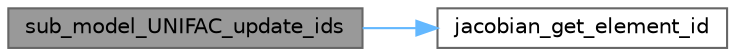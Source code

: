 digraph "sub_model_UNIFAC_update_ids"
{
 // LATEX_PDF_SIZE
  bgcolor="transparent";
  edge [fontname=Helvetica,fontsize=10,labelfontname=Helvetica,labelfontsize=10];
  node [fontname=Helvetica,fontsize=10,shape=box,height=0.2,width=0.4];
  rankdir="LR";
  Node1 [label="sub_model_UNIFAC_update_ids",height=0.2,width=0.4,color="gray40", fillcolor="grey60", style="filled", fontcolor="black",tooltip="Update stored ids for elements used within a row of the Jacobian matrix."];
  Node1 -> Node2 [color="steelblue1",style="solid"];
  Node2 [label="jacobian_get_element_id",height=0.2,width=0.4,color="grey40", fillcolor="white", style="filled",URL="$_jacobian_8c.html#a7b43d5884ec62826389d6d739b7f25eb",tooltip="Get an element id in the Jacobian data arrays."];
}
